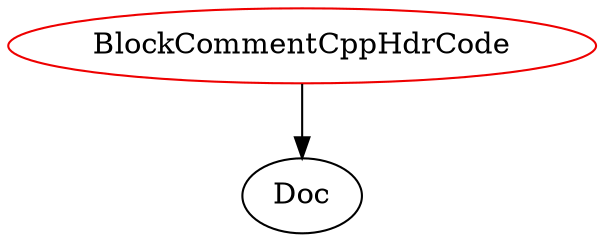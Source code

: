 digraph blockcommentcpphdrcode{
BlockCommentCppHdrCode -> Doc;
BlockCommentCppHdrCode	[shape=oval, color=red2, label="BlockCommentCppHdrCode"];
}
